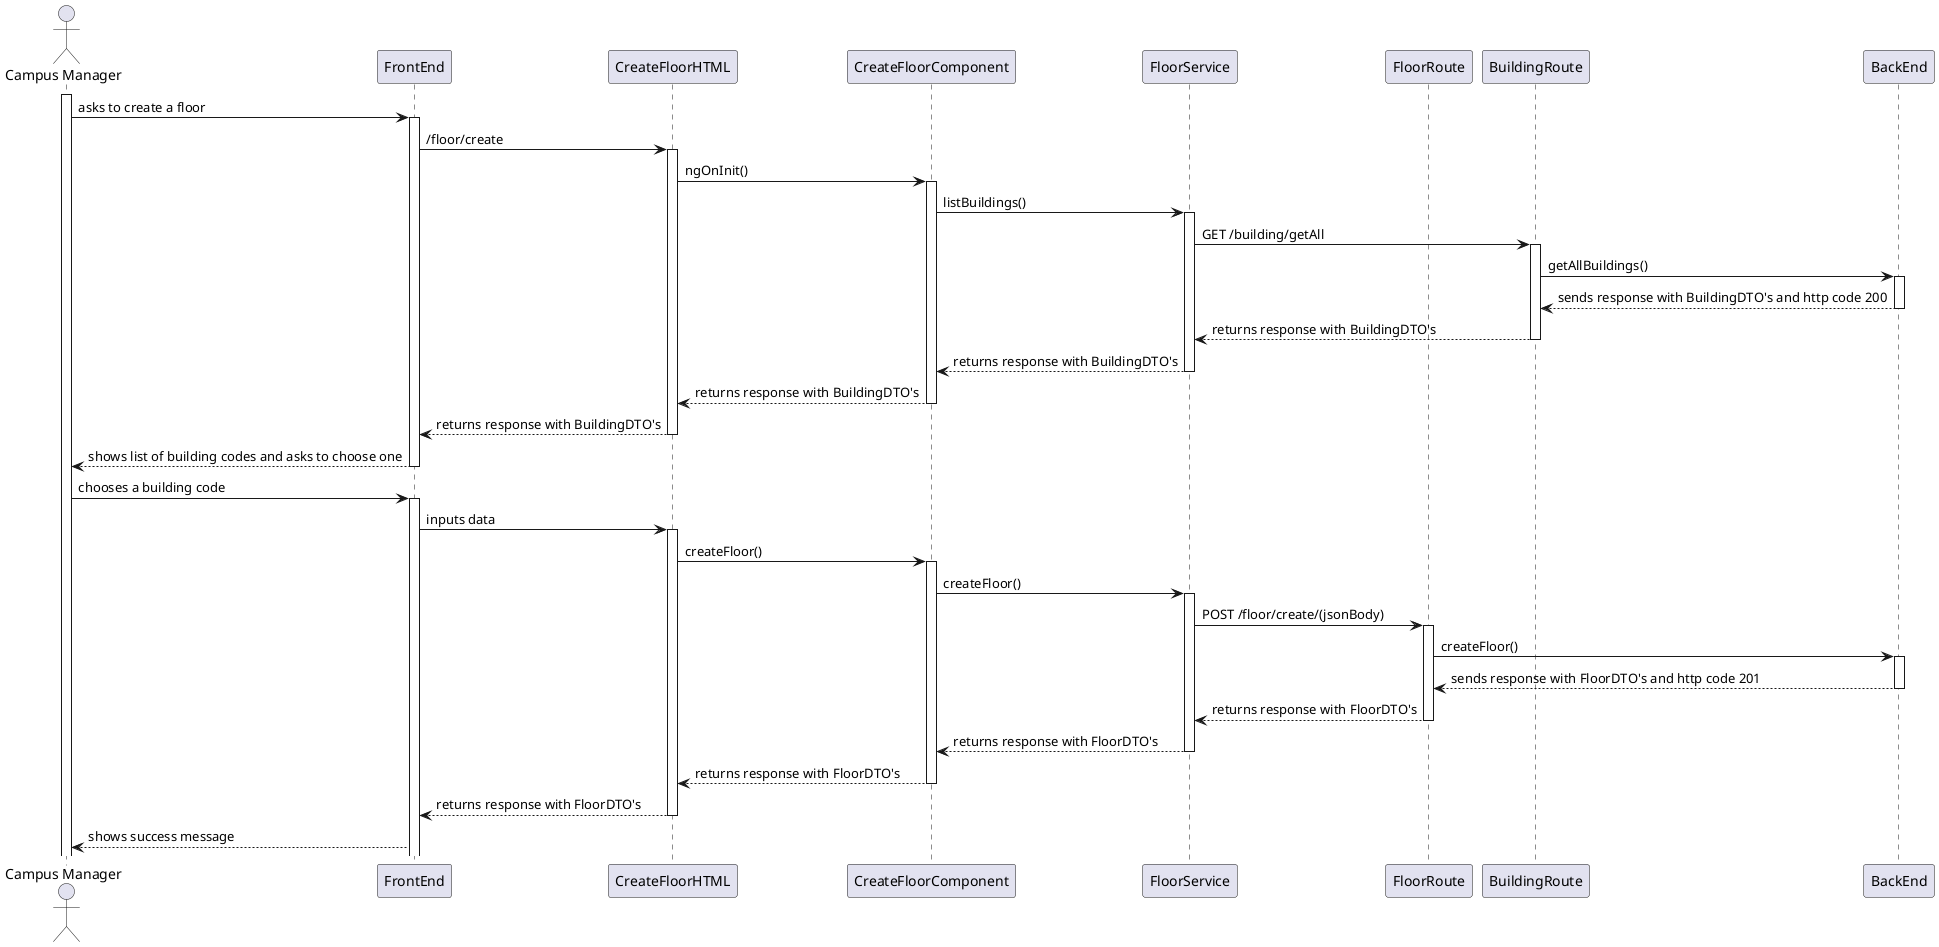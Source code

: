 @startuml
actor "Campus Manager" as user
participant "FrontEnd" as FE
participant "CreateFloorHTML" as HTML
participant "CreateFloorComponent" as COMP
participant "FloorService" as SERV
participant "FloorRoute" as ROUTE
participant "BuildingRoute" as ROUTE2
participant "BackEnd" as BE

activate user
user -> FE: asks to create a floor
activate FE
FE -> HTML: /floor/create
activate HTML
HTML -> COMP: ngOnInit()
activate COMP
COMP -> SERV: listBuildings()
activate SERV
SERV -> ROUTE2: GET /building/getAll
activate ROUTE2
ROUTE2 -> BE: getAllBuildings()
activate BE
BE --> ROUTE2: sends response with BuildingDTO's and http code 200
deactivate BE
ROUTE2 --> SERV: returns response with BuildingDTO's
deactivate ROUTE2
SERV --> COMP: returns response with BuildingDTO's
deactivate SERV
COMP --> HTML: returns response with BuildingDTO's
deactivate COMP
HTML --> FE: returns response with BuildingDTO's
deactivate HTML
FE --> user: shows list of building codes and asks to choose one
deactivate FE
user -> FE: chooses a building code
activate FE
FE -> HTML: inputs data
activate HTML
HTML -> COMP: createFloor()
activate COMP
COMP -> SERV: createFloor()
activate SERV
SERV -> ROUTE: POST /floor/create/(jsonBody)
activate ROUTE
ROUTE -> BE: createFloor()
activate BE
BE --> ROUTE: sends response with FloorDTO's and http code 201
deactivate BE
ROUTE --> SERV: returns response with FloorDTO's
deactivate ROUTE
SERV --> COMP: returns response with FloorDTO's
deactivate SERV
COMP --> HTML: returns response with FloorDTO's
deactivate COMP
HTML --> FE: returns response with FloorDTO's
deactivate HTML
FE --> user: shows success message

@enduml